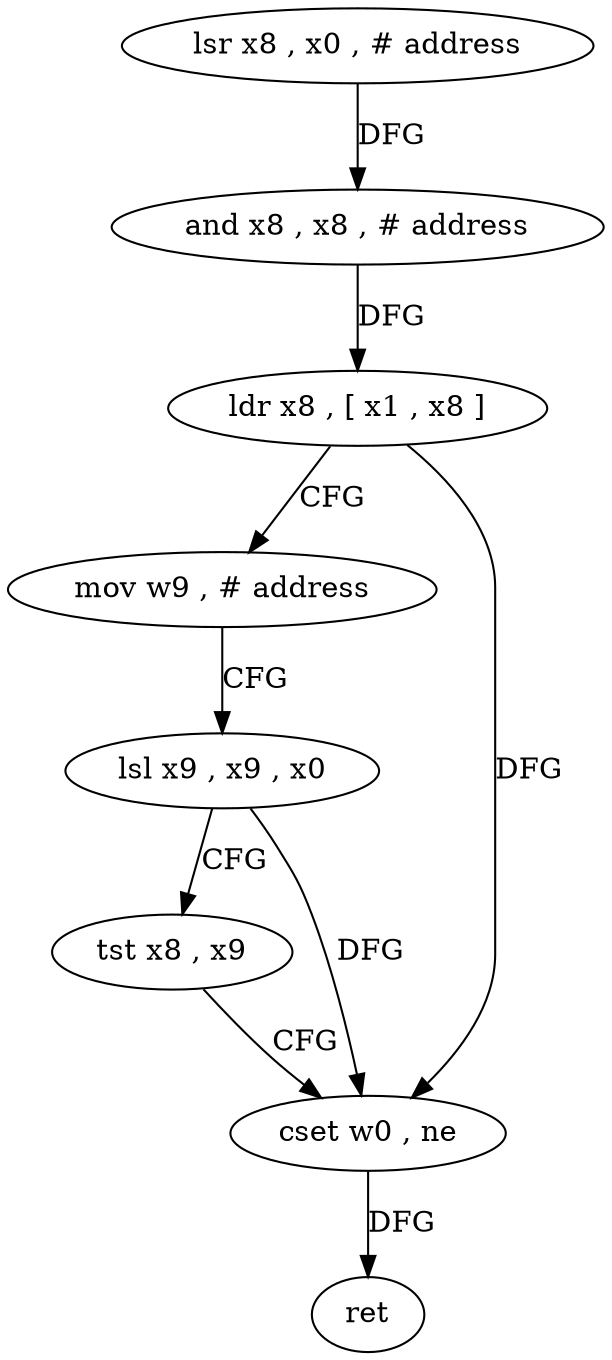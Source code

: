 digraph "func" {
"4253796" [label = "lsr x8 , x0 , # address" ]
"4253800" [label = "and x8 , x8 , # address" ]
"4253804" [label = "ldr x8 , [ x1 , x8 ]" ]
"4253808" [label = "mov w9 , # address" ]
"4253812" [label = "lsl x9 , x9 , x0" ]
"4253816" [label = "tst x8 , x9" ]
"4253820" [label = "cset w0 , ne" ]
"4253824" [label = "ret" ]
"4253796" -> "4253800" [ label = "DFG" ]
"4253800" -> "4253804" [ label = "DFG" ]
"4253804" -> "4253808" [ label = "CFG" ]
"4253804" -> "4253820" [ label = "DFG" ]
"4253808" -> "4253812" [ label = "CFG" ]
"4253812" -> "4253816" [ label = "CFG" ]
"4253812" -> "4253820" [ label = "DFG" ]
"4253816" -> "4253820" [ label = "CFG" ]
"4253820" -> "4253824" [ label = "DFG" ]
}

